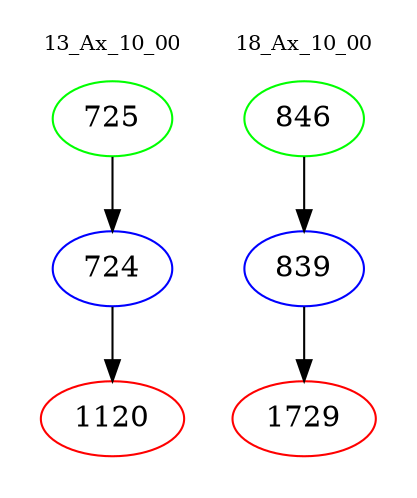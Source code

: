 digraph{
subgraph cluster_0 {
color = white
label = "13_Ax_10_00";
fontsize=10;
T0_725 [label="725", color="green"]
T0_725 -> T0_724 [color="black"]
T0_724 [label="724", color="blue"]
T0_724 -> T0_1120 [color="black"]
T0_1120 [label="1120", color="red"]
}
subgraph cluster_1 {
color = white
label = "18_Ax_10_00";
fontsize=10;
T1_846 [label="846", color="green"]
T1_846 -> T1_839 [color="black"]
T1_839 [label="839", color="blue"]
T1_839 -> T1_1729 [color="black"]
T1_1729 [label="1729", color="red"]
}
}
